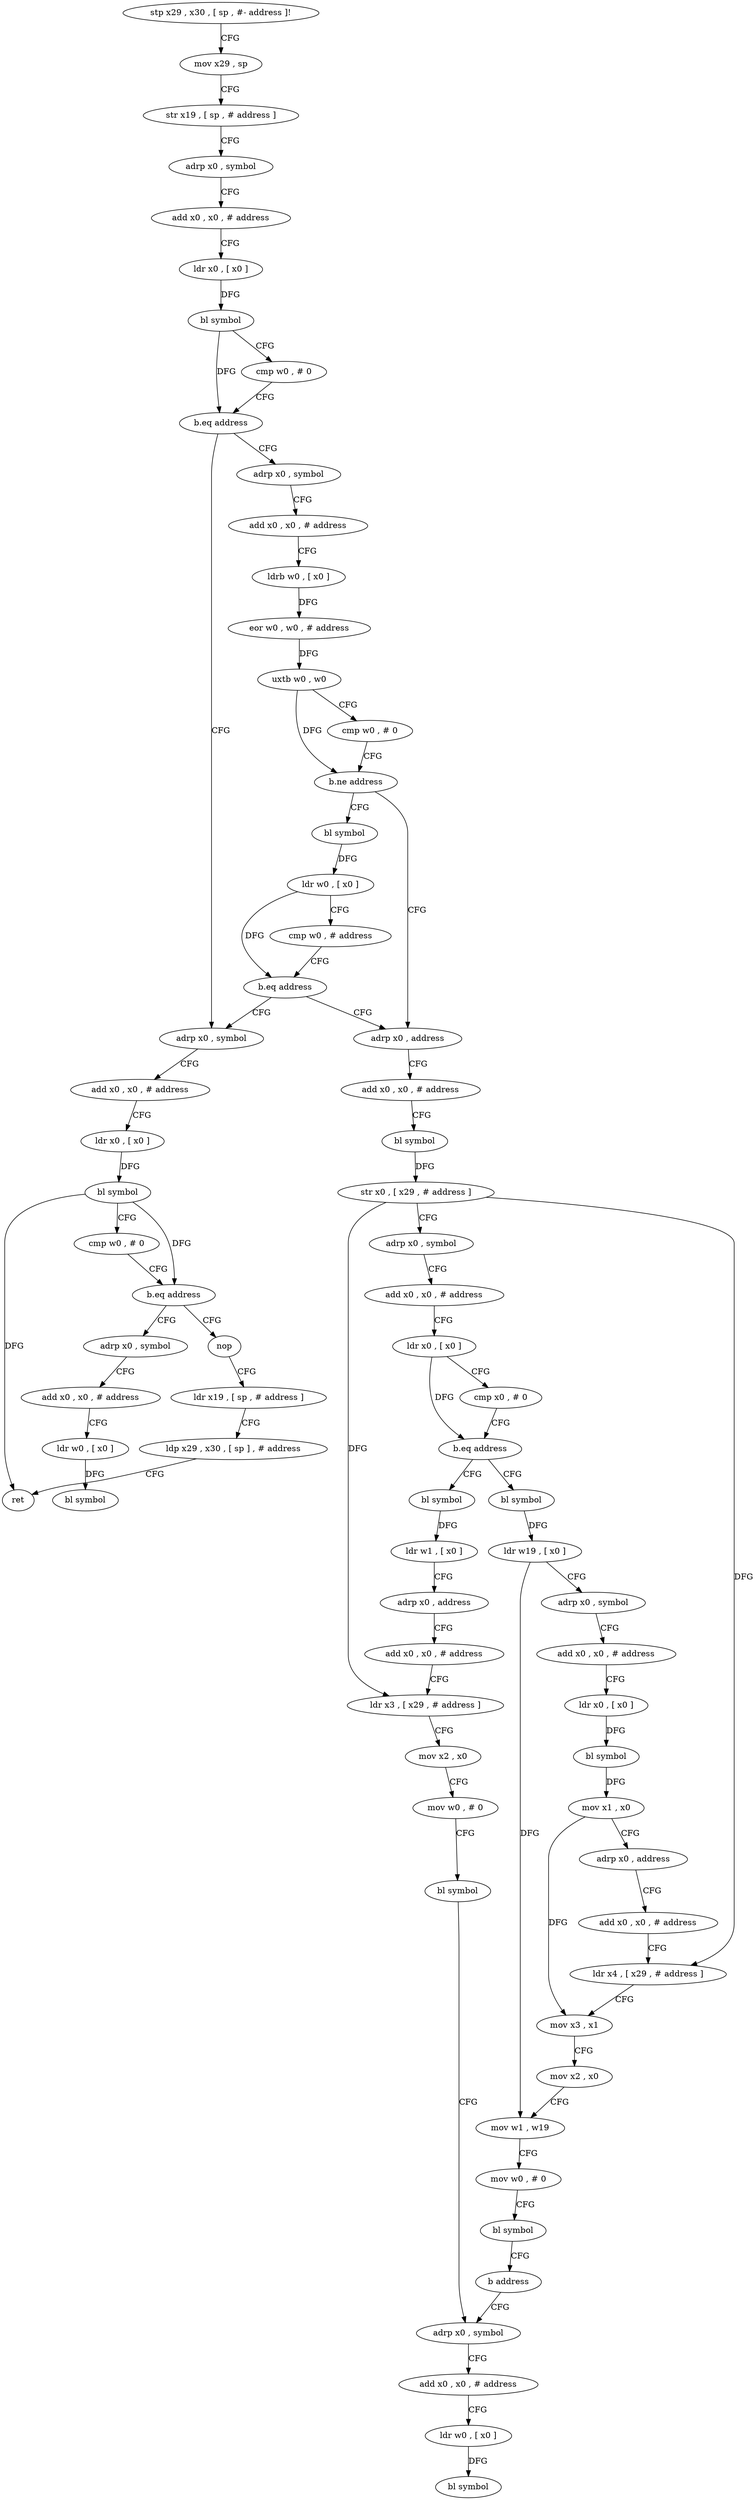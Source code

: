 digraph "func" {
"4224352" [label = "stp x29 , x30 , [ sp , #- address ]!" ]
"4224356" [label = "mov x29 , sp" ]
"4224360" [label = "str x19 , [ sp , # address ]" ]
"4224364" [label = "adrp x0 , symbol" ]
"4224368" [label = "add x0 , x0 , # address" ]
"4224372" [label = "ldr x0 , [ x0 ]" ]
"4224376" [label = "bl symbol" ]
"4224380" [label = "cmp w0 , # 0" ]
"4224384" [label = "b.eq address" ]
"4224580" [label = "adrp x0 , symbol" ]
"4224388" [label = "adrp x0 , symbol" ]
"4224584" [label = "add x0 , x0 , # address" ]
"4224588" [label = "ldr x0 , [ x0 ]" ]
"4224592" [label = "bl symbol" ]
"4224596" [label = "cmp w0 , # 0" ]
"4224600" [label = "b.eq address" ]
"4224620" [label = "nop" ]
"4224604" [label = "adrp x0 , symbol" ]
"4224392" [label = "add x0 , x0 , # address" ]
"4224396" [label = "ldrb w0 , [ x0 ]" ]
"4224400" [label = "eor w0 , w0 , # address" ]
"4224404" [label = "uxtb w0 , w0" ]
"4224408" [label = "cmp w0 , # 0" ]
"4224412" [label = "b.ne address" ]
"4224432" [label = "adrp x0 , address" ]
"4224416" [label = "bl symbol" ]
"4224624" [label = "ldr x19 , [ sp , # address ]" ]
"4224628" [label = "ldp x29 , x30 , [ sp ] , # address" ]
"4224632" [label = "ret" ]
"4224608" [label = "add x0 , x0 , # address" ]
"4224612" [label = "ldr w0 , [ x0 ]" ]
"4224616" [label = "bl symbol" ]
"4224436" [label = "add x0 , x0 , # address" ]
"4224440" [label = "bl symbol" ]
"4224444" [label = "str x0 , [ x29 , # address ]" ]
"4224448" [label = "adrp x0 , symbol" ]
"4224452" [label = "add x0 , x0 , # address" ]
"4224456" [label = "ldr x0 , [ x0 ]" ]
"4224460" [label = "cmp x0 , # 0" ]
"4224464" [label = "b.eq address" ]
"4224532" [label = "bl symbol" ]
"4224468" [label = "bl symbol" ]
"4224420" [label = "ldr w0 , [ x0 ]" ]
"4224424" [label = "cmp w0 , # address" ]
"4224428" [label = "b.eq address" ]
"4224536" [label = "ldr w1 , [ x0 ]" ]
"4224540" [label = "adrp x0 , address" ]
"4224544" [label = "add x0 , x0 , # address" ]
"4224548" [label = "ldr x3 , [ x29 , # address ]" ]
"4224552" [label = "mov x2 , x0" ]
"4224556" [label = "mov w0 , # 0" ]
"4224560" [label = "bl symbol" ]
"4224564" [label = "adrp x0 , symbol" ]
"4224472" [label = "ldr w19 , [ x0 ]" ]
"4224476" [label = "adrp x0 , symbol" ]
"4224480" [label = "add x0 , x0 , # address" ]
"4224484" [label = "ldr x0 , [ x0 ]" ]
"4224488" [label = "bl symbol" ]
"4224492" [label = "mov x1 , x0" ]
"4224496" [label = "adrp x0 , address" ]
"4224500" [label = "add x0 , x0 , # address" ]
"4224504" [label = "ldr x4 , [ x29 , # address ]" ]
"4224508" [label = "mov x3 , x1" ]
"4224512" [label = "mov x2 , x0" ]
"4224516" [label = "mov w1 , w19" ]
"4224520" [label = "mov w0 , # 0" ]
"4224524" [label = "bl symbol" ]
"4224528" [label = "b address" ]
"4224568" [label = "add x0 , x0 , # address" ]
"4224572" [label = "ldr w0 , [ x0 ]" ]
"4224576" [label = "bl symbol" ]
"4224352" -> "4224356" [ label = "CFG" ]
"4224356" -> "4224360" [ label = "CFG" ]
"4224360" -> "4224364" [ label = "CFG" ]
"4224364" -> "4224368" [ label = "CFG" ]
"4224368" -> "4224372" [ label = "CFG" ]
"4224372" -> "4224376" [ label = "DFG" ]
"4224376" -> "4224380" [ label = "CFG" ]
"4224376" -> "4224384" [ label = "DFG" ]
"4224380" -> "4224384" [ label = "CFG" ]
"4224384" -> "4224580" [ label = "CFG" ]
"4224384" -> "4224388" [ label = "CFG" ]
"4224580" -> "4224584" [ label = "CFG" ]
"4224388" -> "4224392" [ label = "CFG" ]
"4224584" -> "4224588" [ label = "CFG" ]
"4224588" -> "4224592" [ label = "DFG" ]
"4224592" -> "4224596" [ label = "CFG" ]
"4224592" -> "4224600" [ label = "DFG" ]
"4224592" -> "4224632" [ label = "DFG" ]
"4224596" -> "4224600" [ label = "CFG" ]
"4224600" -> "4224620" [ label = "CFG" ]
"4224600" -> "4224604" [ label = "CFG" ]
"4224620" -> "4224624" [ label = "CFG" ]
"4224604" -> "4224608" [ label = "CFG" ]
"4224392" -> "4224396" [ label = "CFG" ]
"4224396" -> "4224400" [ label = "DFG" ]
"4224400" -> "4224404" [ label = "DFG" ]
"4224404" -> "4224408" [ label = "CFG" ]
"4224404" -> "4224412" [ label = "DFG" ]
"4224408" -> "4224412" [ label = "CFG" ]
"4224412" -> "4224432" [ label = "CFG" ]
"4224412" -> "4224416" [ label = "CFG" ]
"4224432" -> "4224436" [ label = "CFG" ]
"4224416" -> "4224420" [ label = "DFG" ]
"4224624" -> "4224628" [ label = "CFG" ]
"4224628" -> "4224632" [ label = "CFG" ]
"4224608" -> "4224612" [ label = "CFG" ]
"4224612" -> "4224616" [ label = "DFG" ]
"4224436" -> "4224440" [ label = "CFG" ]
"4224440" -> "4224444" [ label = "DFG" ]
"4224444" -> "4224448" [ label = "CFG" ]
"4224444" -> "4224548" [ label = "DFG" ]
"4224444" -> "4224504" [ label = "DFG" ]
"4224448" -> "4224452" [ label = "CFG" ]
"4224452" -> "4224456" [ label = "CFG" ]
"4224456" -> "4224460" [ label = "CFG" ]
"4224456" -> "4224464" [ label = "DFG" ]
"4224460" -> "4224464" [ label = "CFG" ]
"4224464" -> "4224532" [ label = "CFG" ]
"4224464" -> "4224468" [ label = "CFG" ]
"4224532" -> "4224536" [ label = "DFG" ]
"4224468" -> "4224472" [ label = "DFG" ]
"4224420" -> "4224424" [ label = "CFG" ]
"4224420" -> "4224428" [ label = "DFG" ]
"4224424" -> "4224428" [ label = "CFG" ]
"4224428" -> "4224580" [ label = "CFG" ]
"4224428" -> "4224432" [ label = "CFG" ]
"4224536" -> "4224540" [ label = "CFG" ]
"4224540" -> "4224544" [ label = "CFG" ]
"4224544" -> "4224548" [ label = "CFG" ]
"4224548" -> "4224552" [ label = "CFG" ]
"4224552" -> "4224556" [ label = "CFG" ]
"4224556" -> "4224560" [ label = "CFG" ]
"4224560" -> "4224564" [ label = "CFG" ]
"4224564" -> "4224568" [ label = "CFG" ]
"4224472" -> "4224476" [ label = "CFG" ]
"4224472" -> "4224516" [ label = "DFG" ]
"4224476" -> "4224480" [ label = "CFG" ]
"4224480" -> "4224484" [ label = "CFG" ]
"4224484" -> "4224488" [ label = "DFG" ]
"4224488" -> "4224492" [ label = "DFG" ]
"4224492" -> "4224496" [ label = "CFG" ]
"4224492" -> "4224508" [ label = "DFG" ]
"4224496" -> "4224500" [ label = "CFG" ]
"4224500" -> "4224504" [ label = "CFG" ]
"4224504" -> "4224508" [ label = "CFG" ]
"4224508" -> "4224512" [ label = "CFG" ]
"4224512" -> "4224516" [ label = "CFG" ]
"4224516" -> "4224520" [ label = "CFG" ]
"4224520" -> "4224524" [ label = "CFG" ]
"4224524" -> "4224528" [ label = "CFG" ]
"4224528" -> "4224564" [ label = "CFG" ]
"4224568" -> "4224572" [ label = "CFG" ]
"4224572" -> "4224576" [ label = "DFG" ]
}
